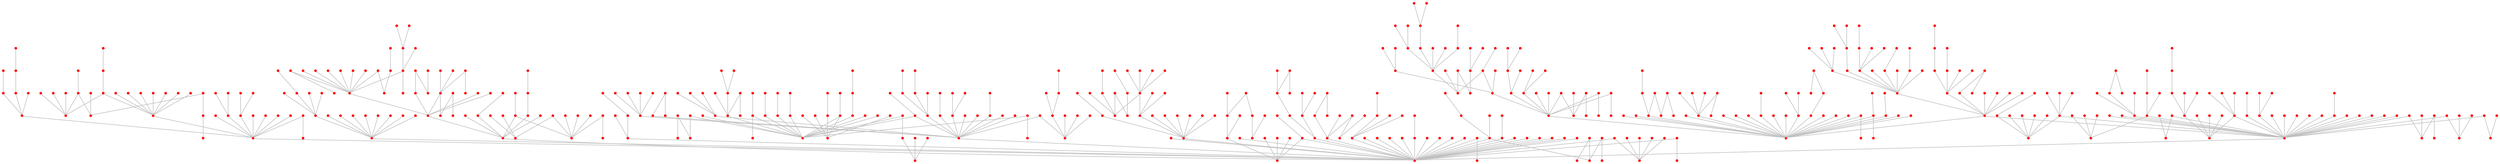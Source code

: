 graph {
	0 [color=red shape=point]
	1 [color=red shape=point]
	2 [color=red shape=point]
	3 [color=red shape=point]
	4 [color=red shape=point]
	5 [color=red shape=point]
	6 [color=red shape=point]
	7 [color=red shape=point]
	8 [color=red shape=point]
	9 [color=red shape=point]
	10 [color=red shape=point]
	11 [color=red shape=point]
	12 [color=red shape=point]
	13 [color=red shape=point]
	14 [color=red shape=point]
	15 [color=red shape=point]
	16 [color=red shape=point]
	17 [color=red shape=point]
	18 [color=red shape=point]
	19 [color=red shape=point]
	20 [color=red shape=point]
	21 [color=red shape=point]
	22 [color=red shape=point]
	23 [color=red shape=point]
	24 [color=red shape=point]
	25 [color=red shape=point]
	26 [color=red shape=point]
	27 [color=red shape=point]
	28 [color=red shape=point]
	29 [color=red shape=point]
	30 [color=red shape=point]
	31 [color=red shape=point]
	32 [color=red shape=point]
	33 [color=red shape=point]
	34 [color=red shape=point]
	35 [color=red shape=point]
	36 [color=red shape=point]
	37 [color=red shape=point]
	38 [color=red shape=point]
	39 [color=red shape=point]
	40 [color=red shape=point]
	41 [color=red shape=point]
	42 [color=red shape=point]
	43 [color=red shape=point]
	44 [color=red shape=point]
	45 [color=red shape=point]
	46 [color=red shape=point]
	47 [color=red shape=point]
	48 [color=red shape=point]
	49 [color=red shape=point]
	50 [color=red shape=point]
	51 [color=red shape=point]
	52 [color=red shape=point]
	53 [color=red shape=point]
	54 [color=red shape=point]
	55 [color=red shape=point]
	56 [color=red shape=point]
	57 [color=red shape=point]
	58 [color=red shape=point]
	59 [color=red shape=point]
	60 [color=red shape=point]
	61 [color=red shape=point]
	62 [color=red shape=point]
	63 [color=red shape=point]
	64 [color=red shape=point]
	65 [color=red shape=point]
	66 [color=red shape=point]
	67 [color=red shape=point]
	68 [color=red shape=point]
	69 [color=red shape=point]
	70 [color=red shape=point]
	71 [color=red shape=point]
	72 [color=red shape=point]
	73 [color=red shape=point]
	74 [color=red shape=point]
	75 [color=red shape=point]
	76 [color=red shape=point]
	77 [color=red shape=point]
	78 [color=red shape=point]
	79 [color=red shape=point]
	80 [color=red shape=point]
	81 [color=red shape=point]
	82 [color=red shape=point]
	83 [color=red shape=point]
	84 [color=red shape=point]
	85 [color=red shape=point]
	86 [color=red shape=point]
	87 [color=red shape=point]
	88 [color=red shape=point]
	89 [color=red shape=point]
	90 [color=red shape=point]
	91 [color=red shape=point]
	92 [color=red shape=point]
	93 [color=red shape=point]
	94 [color=red shape=point]
	95 [color=red shape=point]
	96 [color=red shape=point]
	97 [color=red shape=point]
	98 [color=red shape=point]
	99 [color=red shape=point]
	100 [color=red shape=point]
	101 [color=red shape=point]
	102 [color=red shape=point]
	103 [color=red shape=point]
	104 [color=red shape=point]
	105 [color=red shape=point]
	106 [color=red shape=point]
	107 [color=red shape=point]
	108 [color=red shape=point]
	109 [color=red shape=point]
	110 [color=red shape=point]
	111 [color=red shape=point]
	112 [color=red shape=point]
	113 [color=red shape=point]
	114 [color=red shape=point]
	115 [color=red shape=point]
	116 [color=red shape=point]
	117 [color=red shape=point]
	118 [color=red shape=point]
	119 [color=red shape=point]
	120 [color=red shape=point]
	121 [color=red shape=point]
	122 [color=red shape=point]
	123 [color=red shape=point]
	124 [color=red shape=point]
	125 [color=red shape=point]
	126 [color=red shape=point]
	127 [color=red shape=point]
	128 [color=red shape=point]
	129 [color=red shape=point]
	130 [color=red shape=point]
	131 [color=red shape=point]
	132 [color=red shape=point]
	133 [color=red shape=point]
	134 [color=red shape=point]
	135 [color=red shape=point]
	136 [color=red shape=point]
	137 [color=red shape=point]
	138 [color=red shape=point]
	139 [color=red shape=point]
	140 [color=red shape=point]
	141 [color=red shape=point]
	142 [color=red shape=point]
	143 [color=red shape=point]
	144 [color=red shape=point]
	145 [color=red shape=point]
	146 [color=red shape=point]
	147 [color=red shape=point]
	148 [color=red shape=point]
	149 [color=red shape=point]
	150 [color=red shape=point]
	151 [color=red shape=point]
	152 [color=red shape=point]
	153 [color=red shape=point]
	154 [color=red shape=point]
	155 [color=red shape=point]
	156 [color=red shape=point]
	157 [color=red shape=point]
	158 [color=red shape=point]
	159 [color=red shape=point]
	160 [color=red shape=point]
	161 [color=red shape=point]
	162 [color=red shape=point]
	163 [color=red shape=point]
	164 [color=red shape=point]
	165 [color=red shape=point]
	166 [color=red shape=point]
	167 [color=red shape=point]
	168 [color=red shape=point]
	169 [color=red shape=point]
	170 [color=red shape=point]
	171 [color=red shape=point]
	172 [color=red shape=point]
	173 [color=red shape=point]
	174 [color=red shape=point]
	175 [color=red shape=point]
	176 [color=red shape=point]
	177 [color=red shape=point]
	178 [color=red shape=point]
	179 [color=red shape=point]
	180 [color=red shape=point]
	181 [color=red shape=point]
	182 [color=red shape=point]
	183 [color=red shape=point]
	184 [color=red shape=point]
	185 [color=red shape=point]
	186 [color=red shape=point]
	187 [color=red shape=point]
	188 [color=red shape=point]
	189 [color=red shape=point]
	190 [color=red shape=point]
	191 [color=red shape=point]
	192 [color=red shape=point]
	193 [color=red shape=point]
	194 [color=red shape=point]
	195 [color=red shape=point]
	196 [color=red shape=point]
	197 [color=red shape=point]
	198 [color=red shape=point]
	199 [color=red shape=point]
	200 [color=red shape=point]
	201 [color=red shape=point]
	202 [color=red shape=point]
	203 [color=red shape=point]
	204 [color=red shape=point]
	205 [color=red shape=point]
	206 [color=red shape=point]
	207 [color=red shape=point]
	208 [color=red shape=point]
	209 [color=red shape=point]
	210 [color=red shape=point]
	211 [color=red shape=point]
	212 [color=red shape=point]
	213 [color=red shape=point]
	214 [color=red shape=point]
	215 [color=red shape=point]
	216 [color=red shape=point]
	217 [color=red shape=point]
	218 [color=red shape=point]
	219 [color=red shape=point]
	220 [color=red shape=point]
	221 [color=red shape=point]
	222 [color=red shape=point]
	223 [color=red shape=point]
	224 [color=red shape=point]
	225 [color=red shape=point]
	226 [color=red shape=point]
	227 [color=red shape=point]
	228 [color=red shape=point]
	229 [color=red shape=point]
	230 [color=red shape=point]
	231 [color=red shape=point]
	232 [color=red shape=point]
	233 [color=red shape=point]
	234 [color=red shape=point]
	235 [color=red shape=point]
	236 [color=red shape=point]
	237 [color=red shape=point]
	238 [color=red shape=point]
	239 [color=red shape=point]
	240 [color=red shape=point]
	241 [color=red shape=point]
	242 [color=red shape=point]
	243 [color=red shape=point]
	244 [color=red shape=point]
	245 [color=red shape=point]
	246 [color=red shape=point]
	247 [color=red shape=point]
	248 [color=red shape=point]
	249 [color=red shape=point]
	250 [color=red shape=point]
	251 [color=red shape=point]
	252 [color=red shape=point]
	253 [color=red shape=point]
	254 [color=red shape=point]
	255 [color=red shape=point]
	256 [color=red shape=point]
	257 [color=red shape=point]
	258 [color=red shape=point]
	259 [color=red shape=point]
	260 [color=red shape=point]
	261 [color=red shape=point]
	262 [color=red shape=point]
	263 [color=red shape=point]
	264 [color=red shape=point]
	265 [color=red shape=point]
	266 [color=red shape=point]
	267 [color=red shape=point]
	268 [color=red shape=point]
	269 [color=red shape=point]
	270 [color=red shape=point]
	271 [color=red shape=point]
	272 [color=red shape=point]
	273 [color=red shape=point]
	274 [color=red shape=point]
	275 [color=red shape=point]
	276 [color=red shape=point]
	277 [color=red shape=point]
	278 [color=red shape=point]
	279 [color=red shape=point]
	280 [color=red shape=point]
	281 [color=red shape=point]
	282 [color=red shape=point]
	283 [color=red shape=point]
	284 [color=red shape=point]
	285 [color=red shape=point]
	286 [color=red shape=point]
	287 [color=red shape=point]
	288 [color=red shape=point]
	289 [color=red shape=point]
	290 [color=red shape=point]
	291 [color=red shape=point]
	292 [color=red shape=point]
	293 [color=red shape=point]
	294 [color=red shape=point]
	295 [color=red shape=point]
	296 [color=red shape=point]
	297 [color=red shape=point]
	298 [color=red shape=point]
	299 [color=red shape=point]
	300 [color=red shape=point]
	301 [color=red shape=point]
	302 [color=red shape=point]
	303 [color=red shape=point]
	304 [color=red shape=point]
	305 [color=red shape=point]
	306 [color=red shape=point]
	307 [color=red shape=point]
	308 [color=red shape=point]
	309 [color=red shape=point]
	310 [color=red shape=point]
	311 [color=red shape=point]
	312 [color=red shape=point]
	313 [color=red shape=point]
	314 [color=red shape=point]
	315 [color=red shape=point]
	316 [color=red shape=point]
	317 [color=red shape=point]
	318 [color=red shape=point]
	319 [color=red shape=point]
	320 [color=red shape=point]
	321 [color=red shape=point]
	322 [color=red shape=point]
	323 [color=red shape=point]
	324 [color=red shape=point]
	325 [color=red shape=point]
	326 [color=red shape=point]
	327 [color=red shape=point]
	328 [color=red shape=point]
	329 [color=red shape=point]
	330 [color=red shape=point]
	331 [color=red shape=point]
	332 [color=red shape=point]
	333 [color=red shape=point]
	334 [color=red shape=point]
	335 [color=red shape=point]
	336 [color=red shape=point]
	337 [color=red shape=point]
	338 [color=red shape=point]
	339 [color=red shape=point]
	340 [color=red shape=point]
	341 [color=red shape=point]
	342 [color=red shape=point]
	343 [color=red shape=point]
	344 [color=red shape=point]
	345 [color=red shape=point]
	346 [color=red shape=point]
	347 [color=red shape=point]
	348 [color=red shape=point]
	349 [color=red shape=point]
	350 [color=red shape=point]
	351 [color=red shape=point]
	352 [color=red shape=point]
	353 [color=red shape=point]
	354 [color=red shape=point]
	355 [color=red shape=point]
	356 [color=red shape=point]
	357 [color=red shape=point]
	358 [color=red shape=point]
	359 [color=red shape=point]
	360 [color=red shape=point]
	361 [color=red shape=point]
	362 [color=red shape=point]
	363 [color=red shape=point]
	364 [color=red shape=point]
	365 [color=red shape=point]
	366 [color=red shape=point]
	367 [color=red shape=point]
	368 [color=red shape=point]
	369 [color=red shape=point]
	370 [color=red shape=point]
	371 [color=red shape=point]
	372 [color=red shape=point]
	373 [color=red shape=point]
	374 [color=red shape=point]
	375 [color=red shape=point]
	376 [color=red shape=point]
	377 [color=red shape=point]
	378 [color=red shape=point]
	379 [color=red shape=point]
	380 [color=red shape=point]
	381 [color=red shape=point]
	382 [color=red shape=point]
	383 [color=red shape=point]
	384 [color=red shape=point]
	385 [color=red shape=point]
	386 [color=red shape=point]
	387 [color=red shape=point]
	388 [color=red shape=point]
	389 [color=red shape=point]
	390 [color=red shape=point]
	391 [color=red shape=point]
	392 [color=red shape=point]
	393 [color=red shape=point]
	394 [color=red shape=point]
	395 [color=red shape=point]
	396 [color=red shape=point]
	397 [color=red shape=point]
	398 [color=red shape=point]
	399 [color=red shape=point]
	400 [color=red shape=point]
	401 [color=red shape=point]
	402 [color=red shape=point]
	403 [color=red shape=point]
	404 [color=red shape=point]
	405 [color=red shape=point]
	406 [color=red shape=point]
	407 [color=red shape=point]
	408 [color=red shape=point]
	409 [color=red shape=point]
	410 [color=red shape=point]
	411 [color=red shape=point]
	412 [color=red shape=point]
	413 [color=red shape=point]
	414 [color=red shape=point]
	415 [color=red shape=point]
	416 [color=red shape=point]
	417 [color=red shape=point]
	418 [color=red shape=point]
	419 [color=red shape=point]
	420 [color=red shape=point]
	421 [color=red shape=point]
	422 [color=red shape=point]
	423 [color=red shape=point]
	424 [color=red shape=point]
	425 [color=red shape=point]
	426 [color=red shape=point]
	427 [color=red shape=point]
	428 [color=red shape=point]
	429 [color=red shape=point]
	430 [color=red shape=point]
	431 [color=red shape=point]
	432 [color=red shape=point]
	433 [color=red shape=point]
	434 [color=red shape=point]
	435 [color=red shape=point]
	436 [color=red shape=point]
	437 [color=red shape=point]
	438 [color=red shape=point]
	439 [color=red shape=point]
	440 [color=red shape=point]
	441 [color=red shape=point]
	442 [color=red shape=point]
	443 [color=red shape=point]
	444 [color=red shape=point]
	445 [color=red shape=point]
	446 [color=red shape=point]
	447 [color=red shape=point]
	448 [color=red shape=point]
	449 [color=red shape=point]
	450 [color=red shape=point]
	451 [color=red shape=point]
	452 [color=red shape=point]
	453 [color=red shape=point]
	454 [color=red shape=point]
	455 [color=red shape=point]
	456 [color=red shape=point]
	457 [color=red shape=point]
	458 [color=red shape=point]
	459 [color=red shape=point]
	460 [color=red shape=point]
	461 [color=red shape=point]
	462 [color=red shape=point]
	463 [color=red shape=point]
	464 [color=red shape=point]
	465 [color=red shape=point]
	466 [color=red shape=point]
	467 [color=red shape=point]
	468 [color=red shape=point]
	469 [color=red shape=point]
	470 [color=red shape=point]
	471 [color=red shape=point]
	472 [color=red shape=point]
	473 [color=red shape=point]
	474 [color=red shape=point]
	475 [color=red shape=point]
	476 [color=red shape=point]
	477 [color=red shape=point]
	478 [color=red shape=point]
	479 [color=red shape=point]
	480 [color=red shape=point]
	481 [color=red shape=point]
	482 [color=red shape=point]
	483 [color=red shape=point]
	484 [color=red shape=point]
	485 [color=red shape=point]
	486 [color=red shape=point]
	487 [color=red shape=point]
	488 [color=red shape=point]
	489 [color=red shape=point]
	490 [color=red shape=point]
	491 [color=red shape=point]
	492 [color=red shape=point]
	493 [color=red shape=point]
	494 [color=red shape=point]
	495 [color=red shape=point]
	496 [color=red shape=point]
	497 [color=red shape=point]
	498 [color=red shape=point]
	499 [color=red shape=point]
	106 -- 63 [color=gray]
	66 -- 19 [color=gray]
	0 -- 2 [color=gray]
	497 -- 471 [color=gray]
	396 -- 11 [color=gray]
	481 -- 130 [color=gray]
	165 -- 101 [color=gray]
	486 -- 4 [color=gray]
	97 -- 1 [color=gray]
	355 -- 14 [color=gray]
	476 -- 233 [color=gray]
	411 -- 260 [color=gray]
	111 -- 11 [color=gray]
	444 -- 350 [color=gray]
	452 -- 146 [color=gray]
	282 -- 113 [color=gray]
	213 -- 160 [color=gray]
	432 -- 388 [color=gray]
	157 -- 108 [color=gray]
	251 -- 224 [color=gray]
	226 -- 114 [color=gray]
	423 -- 20 [color=gray]
	95 -- 58 [color=gray]
	333 -- 58 [color=gray]
	55 -- 20 [color=gray]
	285 -- 38 [color=gray]
	406 -- 147 [color=gray]
	232 -- 75 [color=gray]
	45 -- 19 [color=gray]
	104 -- 7 [color=gray]
	251 -- 3 [color=gray]
	130 -- 35 [color=gray]
	107 -- 46 [color=gray]
	227 -- 158 [color=gray]
	38 -- 31 [color=gray]
	445 -- 31 [color=gray]
	135 -- 83 [color=gray]
	216 -- 83 [color=gray]
	261 -- 2 [color=gray]
	195 -- 44 [color=gray]
	284 -- 47 [color=gray]
	310 -- 202 [color=gray]
	353 -- 328 [color=gray]
	358 -- 52 [color=gray]
	53 -- 2 [color=gray]
	289 -- 13 [color=gray]
	396 -- 21 [color=gray]
	349 -- 163 [color=gray]
	395 -- 208 [color=gray]
	437 -- 347 [color=gray]
	94 -- 5 [color=gray]
	56 -- 54 [color=gray]
	378 -- 129 [color=gray]
	254 -- 73 [color=gray]
	44 -- 31 [color=gray]
	91 -- 49 [color=gray]
	374 -- 11 [color=gray]
	28 -- 2 [color=gray]
	212 -- 24 [color=gray]
	236 -- 83 [color=gray]
	127 -- 2 [color=gray]
	382 -- 343 [color=gray]
	426 -- 8 [color=gray]
	326 -- 220 [color=gray]
	41 -- 11 [color=gray]
	5 -- 2 [color=gray]
	92 -- 85 [color=gray]
	298 -- 89 [color=gray]
	143 -- 120 [color=gray]
	134 -- 104 [color=gray]
	317 -- 316 [color=gray]
	429 -- 349 [color=gray]
	450 -- 2 [color=gray]
	295 -- 5 [color=gray]
	4 -- 2 [color=gray]
	168 -- 2 [color=gray]
	400 -- 3 [color=gray]
	114 -- 27 [color=gray]
	121 -- 13 [color=gray]
	259 -- 209 [color=gray]
	306 -- 0 [color=gray]
	331 -- 18 [color=gray]
	422 -- 38 [color=gray]
	241 -- 38 [color=gray]
	446 -- 7 [color=gray]
	329 -- 264 [color=gray]
	449 -- 1 [color=gray]
	165 -- 24 [color=gray]
	30 -- 1 [color=gray]
	410 -- 392 [color=gray]
	35 -- 31 [color=gray]
	281 -- 112 [color=gray]
	361 -- 2 [color=gray]
	122 -- 2 [color=gray]
	154 -- 58 [color=gray]
	155 -- 0 [color=gray]
	89 -- 29 [color=gray]
	49 -- 2 [color=gray]
	253 -- 112 [color=gray]
	474 -- 180 [color=gray]
	417 -- 14 [color=gray]
	128 -- 34 [color=gray]
	36 -- 3 [color=gray]
	439 -- 35 [color=gray]
	292 -- 2 [color=gray]
	206 -- 116 [color=gray]
	332 -- 18 [color=gray]
	76 -- 1 [color=gray]
	371 -- 2 [color=gray]
	356 -- 149 [color=gray]
	126 -- 11 [color=gray]
	265 -- 47 [color=gray]
	200 -- 24 [color=gray]
	358 -- 22 [color=gray]
	205 -- 85 [color=gray]
	203 -- 8 [color=gray]
	401 -- 2 [color=gray]
	89 -- 19 [color=gray]
	65 -- 20 [color=gray]
	155 -- 129 [color=gray]
	331 -- 13 [color=gray]
	138 -- 20 [color=gray]
	42 -- 0 [color=gray]
	335 -- 180 [color=gray]
	364 -- 82 [color=gray]
	416 -- 191 [color=gray]
	337 -- 3 [color=gray]
	63 -- 27 [color=gray]
	286 -- 4 [color=gray]
	247 -- 114 [color=gray]
	283 -- 74 [color=gray]
	455 -- 0 [color=gray]
	462 -- 342 [color=gray]
	361 -- 272 [color=gray]
	222 -- 150 [color=gray]
	100 -- 86 [color=gray]
	31 -- 1 [color=gray]
	290 -- 21 [color=gray]
	150 -- 12 [color=gray]
	443 -- 19 [color=gray]
	405 -- 5 [color=gray]
	164 -- 2 [color=gray]
	485 -- 48 [color=gray]
	320 -- 41 [color=gray]
	336 -- 220 [color=gray]
	108 -- 36 [color=gray]
	499 -- 347 [color=gray]
	402 -- 1 [color=gray]
	23 -- 4 [color=gray]
	166 -- 53 [color=gray]
	119 -- 27 [color=gray]
	409 -- 41 [color=gray]
	269 -- 208 [color=gray]
	6 -- 1 [color=gray]
	66 -- 11 [color=gray]
	372 -- 252 [color=gray]
	58 -- 13 [color=gray]
	25 -- 2 [color=gray]
	280 -- 0 [color=gray]
	201 -- 26 [color=gray]
	3 -- 1 [color=gray]
	64 -- 53 [color=gray]
	16 -- 12 [color=gray]
	208 -- 140 [color=gray]
	179 -- 0 [color=gray]
	434 -- 131 [color=gray]
	50 -- 11 [color=gray]
	309 -- 98 [color=gray]
	22 -- 1 [color=gray]
	464 -- 2 [color=gray]
	403 -- 4 [color=gray]
	162 -- 19 [color=gray]
	187 -- 33 [color=gray]
	8 -- 2 [color=gray]
	350 -- 51 [color=gray]
	262 -- 75 [color=gray]
	31 -- 0 [color=gray]
	99 -- 19 [color=gray]
	47 -- 1 [color=gray]
	115 -- 58 [color=gray]
	400 -- 151 [color=gray]
	214 -- 35 [color=gray]
	494 -- 302 [color=gray]
	438 -- 78 [color=gray]
	466 -- 2 [color=gray]
	397 -- 345 [color=gray]
	325 -- 286 [color=gray]
	43 -- 8 [color=gray]
	431 -- 14 [color=gray]
	148 -- 145 [color=gray]
	270 -- 58 [color=gray]
	413 -- 402 [color=gray]
	273 -- 189 [color=gray]
	40 -- 2 [color=gray]
	192 -- 24 [color=gray]
	46 -- 21 [color=gray]
	312 -- 14 [color=gray]
	379 -- 60 [color=gray]
	260 -- 71 [color=gray]
	48 -- 35 [color=gray]
	327 -- 172 [color=gray]
	406 -- 50 [color=gray]
	27 -- 2 [color=gray]
	98 -- 11 [color=gray]
	189 -- 19 [color=gray]
	86 -- 72 [color=gray]
	264 -- 11 [color=gray]
	113 -- 8 [color=gray]
	57 -- 1 [color=gray]
	122 -- 9 [color=gray]
	110 -- 0 [color=gray]
	283 -- 255 [color=gray]
	373 -- 75 [color=gray]
	79 -- 0 [color=gray]
	350 -- 1 [color=gray]
	385 -- 104 [color=gray]
	430 -- 109 [color=gray]
	24 -- 17 [color=gray]
	219 -- 27 [color=gray]
	193 -- 26 [color=gray]
	102 -- 87 [color=gray]
	305 -- 235 [color=gray]
	60 -- 11 [color=gray]
	161 -- 123 [color=gray]
	380 -- 310 [color=gray]
	398 -- 357 [color=gray]
	443 -- 93 [color=gray]
	84 -- 1 [color=gray]
	96 -- 74 [color=gray]
	362 -- 80 [color=gray]
	381 -- 72 [color=gray]
	356 -- 335 [color=gray]
	262 -- 14 [color=gray]
	227 -- 114 [color=gray]
	146 -- 91 [color=gray]
	494 -- 129 [color=gray]
	112 -- 2 [color=gray]
	169 -- 2 [color=gray]
	366 -- 95 [color=gray]
	472 -- 224 [color=gray]
	17 -- 8 [color=gray]
	327 -- 0 [color=gray]
	425 -- 363 [color=gray]
	305 -- 246 [color=gray]
	42 -- 34 [color=gray]
	477 -- 21 [color=gray]
	425 -- 140 [color=gray]
	190 -- 112 [color=gray]
	209 -- 8 [color=gray]
	486 -- 141 [color=gray]
	125 -- 48 [color=gray]
	234 -- 1 [color=gray]
	263 -- 37 [color=gray]
	301 -- 0 [color=gray]
	88 -- 42 [color=gray]
	18 -- 3 [color=gray]
	457 -- 349 [color=gray]
	440 -- 286 [color=gray]
	471 -- 46 [color=gray]
	390 -- 94 [color=gray]
	382 -- 140 [color=gray]
	197 -- 34 [color=gray]
	452 -- 346 [color=gray]
	399 -- 78 [color=gray]
	81 -- 10 [color=gray]
	239 -- 0 [color=gray]
	92 -- 0 [color=gray]
	314 -- 227 [color=gray]
	59 -- 1 [color=gray]
	375 -- 12 [color=gray]
	73 -- 17 [color=gray]
	308 -- 287 [color=gray]
	74 -- 19 [color=gray]
	167 -- 152 [color=gray]
	316 -- 75 [color=gray]
	175 -- 27 [color=gray]
	488 -- 21 [color=gray]
	367 -- 109 [color=gray]
	434 -- 54 [color=gray]
	193 -- 37 [color=gray]
	39 -- 32 [color=gray]
	299 -- 158 [color=gray]
	316 -- 78 [color=gray]
	482 -- 5 [color=gray]
	370 -- 3 [color=gray]
	14 -- 4 [color=gray]
	427 -- 203 [color=gray]
	203 -- 37 [color=gray]
	365 -- 278 [color=gray]
	90 -- 61 [color=gray]
	408 -- 111 [color=gray]
	124 -- 67 [color=gray]
	456 -- 26 [color=gray]
	104 -- 0 [color=gray]
	498 -- 294 [color=gray]
	235 -- 82 [color=gray]
	311 -- 273 [color=gray]
	359 -- 2 [color=gray]
	345 -- 35 [color=gray]
	338 -- 334 [color=gray]
	352 -- 214 [color=gray]
	459 -- 153 [color=gray]
	166 -- 61 [color=gray]
	458 -- 178 [color=gray]
	293 -- 69 [color=gray]
	144 -- 37 [color=gray]
	215 -- 99 [color=gray]
	12 -- 4 [color=gray]
	40 -- 20 [color=gray]
	489 -- 318 [color=gray]
	11 -- 2 [color=gray]
	420 -- 14 [color=gray]
	480 -- 160 [color=gray]
	308 -- 1 [color=gray]
	433 -- 75 [color=gray]
	83 -- 7 [color=gray]
	208 -- 2 [color=gray]
	300 -- 19 [color=gray]
	152 -- 130 [color=gray]
	369 -- 259 [color=gray]
	261 -- 145 [color=gray]
	490 -- 174 [color=gray]
	87 -- 11 [color=gray]
	56 -- 19 [color=gray]
	156 -- 2 [color=gray]
	267 -- 35 [color=gray]
	399 -- 362 [color=gray]
	82 -- 0 [color=gray]
	230 -- 32 [color=gray]
	339 -- 41 [color=gray]
	467 -- 110 [color=gray]
	238 -- 227 [color=gray]
	357 -- 135 [color=gray]
	324 -- 228 [color=gray]
	176 -- 86 [color=gray]
	296 -- 227 [color=gray]
	353 -- 47 [color=gray]
	465 -- 333 [color=gray]
	174 -- 4 [color=gray]
	498 -- 3 [color=gray]
	86 -- 0 [color=gray]
	430 -- 218 [color=gray]
	160 -- 1 [color=gray]
	470 -- 72 [color=gray]
	473 -- 102 [color=gray]
	109 -- 17 [color=gray]
	380 -- 279 [color=gray]
	461 -- 7 [color=gray]
	243 -- 34 [color=gray]
	123 -- 22 [color=gray]
	288 -- 4 [color=gray]
	244 -- 41 [color=gray]
	410 -- 224 [color=gray]
	182 -- 158 [color=gray]
	252 -- 136 [color=gray]
	120 -- 19 [color=gray]
	493 -- 36 [color=gray]
	388 -- 10 [color=gray]
	293 -- 159 [color=gray]
	483 -- 1 [color=gray]
	383 -- 262 [color=gray]
	436 -- 17 [color=gray]
	220 -- 105 [color=gray]
	217 -- 1 [color=gray]
	257 -- 1 [color=gray]
	322 -- 47 [color=gray]
	258 -- 94 [color=gray]
	245 -- 27 [color=gray]
	188 -- 14 [color=gray]
	198 -- 2 [color=gray]
	386 -- 87 [color=gray]
	252 -- 24 [color=gray]
	149 -- 55 [color=gray]
	77 -- 1 [color=gray]
	204 -- 187 [color=gray]
	15 -- 1 [color=gray]
	341 -- 299 [color=gray]
	184 -- 67 [color=gray]
	237 -- 5 [color=gray]
	342 -- 33 [color=gray]
	289 -- 163 [color=gray]
	254 -- 228 [color=gray]
	211 -- 11 [color=gray]
	435 -- 145 [color=gray]
	495 -- 2 [color=gray]
	196 -- 27 [color=gray]
	266 -- 222 [color=gray]
	476 -- 158 [color=gray]
	195 -- 118 [color=gray]
	249 -- 64 [color=gray]
	229 -- 108 [color=gray]
	415 -- 40 [color=gray]
	249 -- 186 [color=gray]
	221 -- 68 [color=gray]
	451 -- 142 [color=gray]
	394 -- 34 [color=gray]
	419 -- 371 [color=gray]
	212 -- 71 [color=gray]
	210 -- 42 [color=gray]
	442 -- 27 [color=gray]
	173 -- 95 [color=gray]
	250 -- 178 [color=gray]
	187 -- 19 [color=gray]
	463 -- 31 [color=gray]
	291 -- 169 [color=gray]
	139 -- 35 [color=gray]
	469 -- 269 [color=gray]
	387 -- 72 [color=gray]
	202 -- 1 [color=gray]
	142 -- 18 [color=gray]
	137 -- 34 [color=gray]
	225 -- 5 [color=gray]
	475 -- 4 [color=gray]
	347 -- 74 [color=gray]
	185 -- 104 [color=gray]
	221 -- 19 [color=gray]
	484 -- 172 [color=gray]
	10 -- 2 [color=gray]
	478 -- 2 [color=gray]
	271 -- 60 [color=gray]
	68 -- 32 [color=gray]
	248 -- 142 [color=gray]
	170 -- 24 [color=gray]
	177 -- 33 [color=gray]
	459 -- 0 [color=gray]
	307 -- 7 [color=gray]
	354 -- 130 [color=gray]
	70 -- 0 [color=gray]
	313 -- 277 [color=gray]
	454 -- 31 [color=gray]
	330 -- 4 [color=gray]
	303 -- 33 [color=gray]
	191 -- 87 [color=gray]
	278 -- 233 [color=gray]
	468 -- 53 [color=gray]
	277 -- 94 [color=gray]
	132 -- 82 [color=gray]
	133 -- 100 [color=gray]
	491 -- 334 [color=gray]
	479 -- 190 [color=gray]
	276 -- 11 [color=gray]
	199 -- 66 [color=gray]
	105 -- 35 [color=gray]
	194 -- 5 [color=gray]
	368 -- 16 [color=gray]
	240 -- 62 [color=gray]
	393 -- 206 [color=gray]
	274 -- 0 [color=gray]
	181 -- 48 [color=gray]
	223 -- 149 [color=gray]
	117 -- 5 [color=gray]
	407 -- 128 [color=gray]
	447 -- 172 [color=gray]
	323 -- 0 [color=gray]
	319 -- 24 [color=gray]
	240 -- 37 [color=gray]
	315 -- 153 [color=gray]
	321 -- 55 [color=gray]
	384 -- 109 [color=gray]
	183 -- 103 [color=gray]
	418 -- 145 [color=gray]
	268 -- 145 [color=gray]
	348 -- 0 [color=gray]
	453 -- 227 [color=gray]
	460 -- 331 [color=gray]
	116 -- 38 [color=gray]
	256 -- 24 [color=gray]
	67 -- 3 [color=gray]
	404 -- 306 [color=gray]
	334 -- 252 [color=gray]
	318 -- 115 [color=gray]
	178 -- 49 [color=gray]
	360 -- 77 [color=gray]
	340 -- 241 [color=gray]
	389 -- 146 [color=gray]
	377 -- 174 [color=gray]
	391 -- 318 [color=gray]
	351 -- 14 [color=gray]
	171 -- 17 [color=gray]
	448 -- 0 [color=gray]
	421 -- 179 [color=gray]
	428 -- 5 [color=gray]
	109 -- 69 [color=gray]
	376 -- 179 [color=gray]
	242 -- 24 [color=gray]
	275 -- 111 [color=gray]
	183 -- 52 [color=gray]
	487 -- 33 [color=gray]
	441 -- 60 [color=gray]
	207 -- 42 [color=gray]
	304 -- 37 [color=gray]
	492 -- 94 [color=gray]
	424 -- 19 [color=gray]
	231 -- 0 [color=gray]
	344 -- 2 [color=gray]
	496 -- 31 [color=gray]
	412 -- 383 [color=gray]
	414 -- 0 [color=gray]
	297 -- 162 [color=gray]
}
